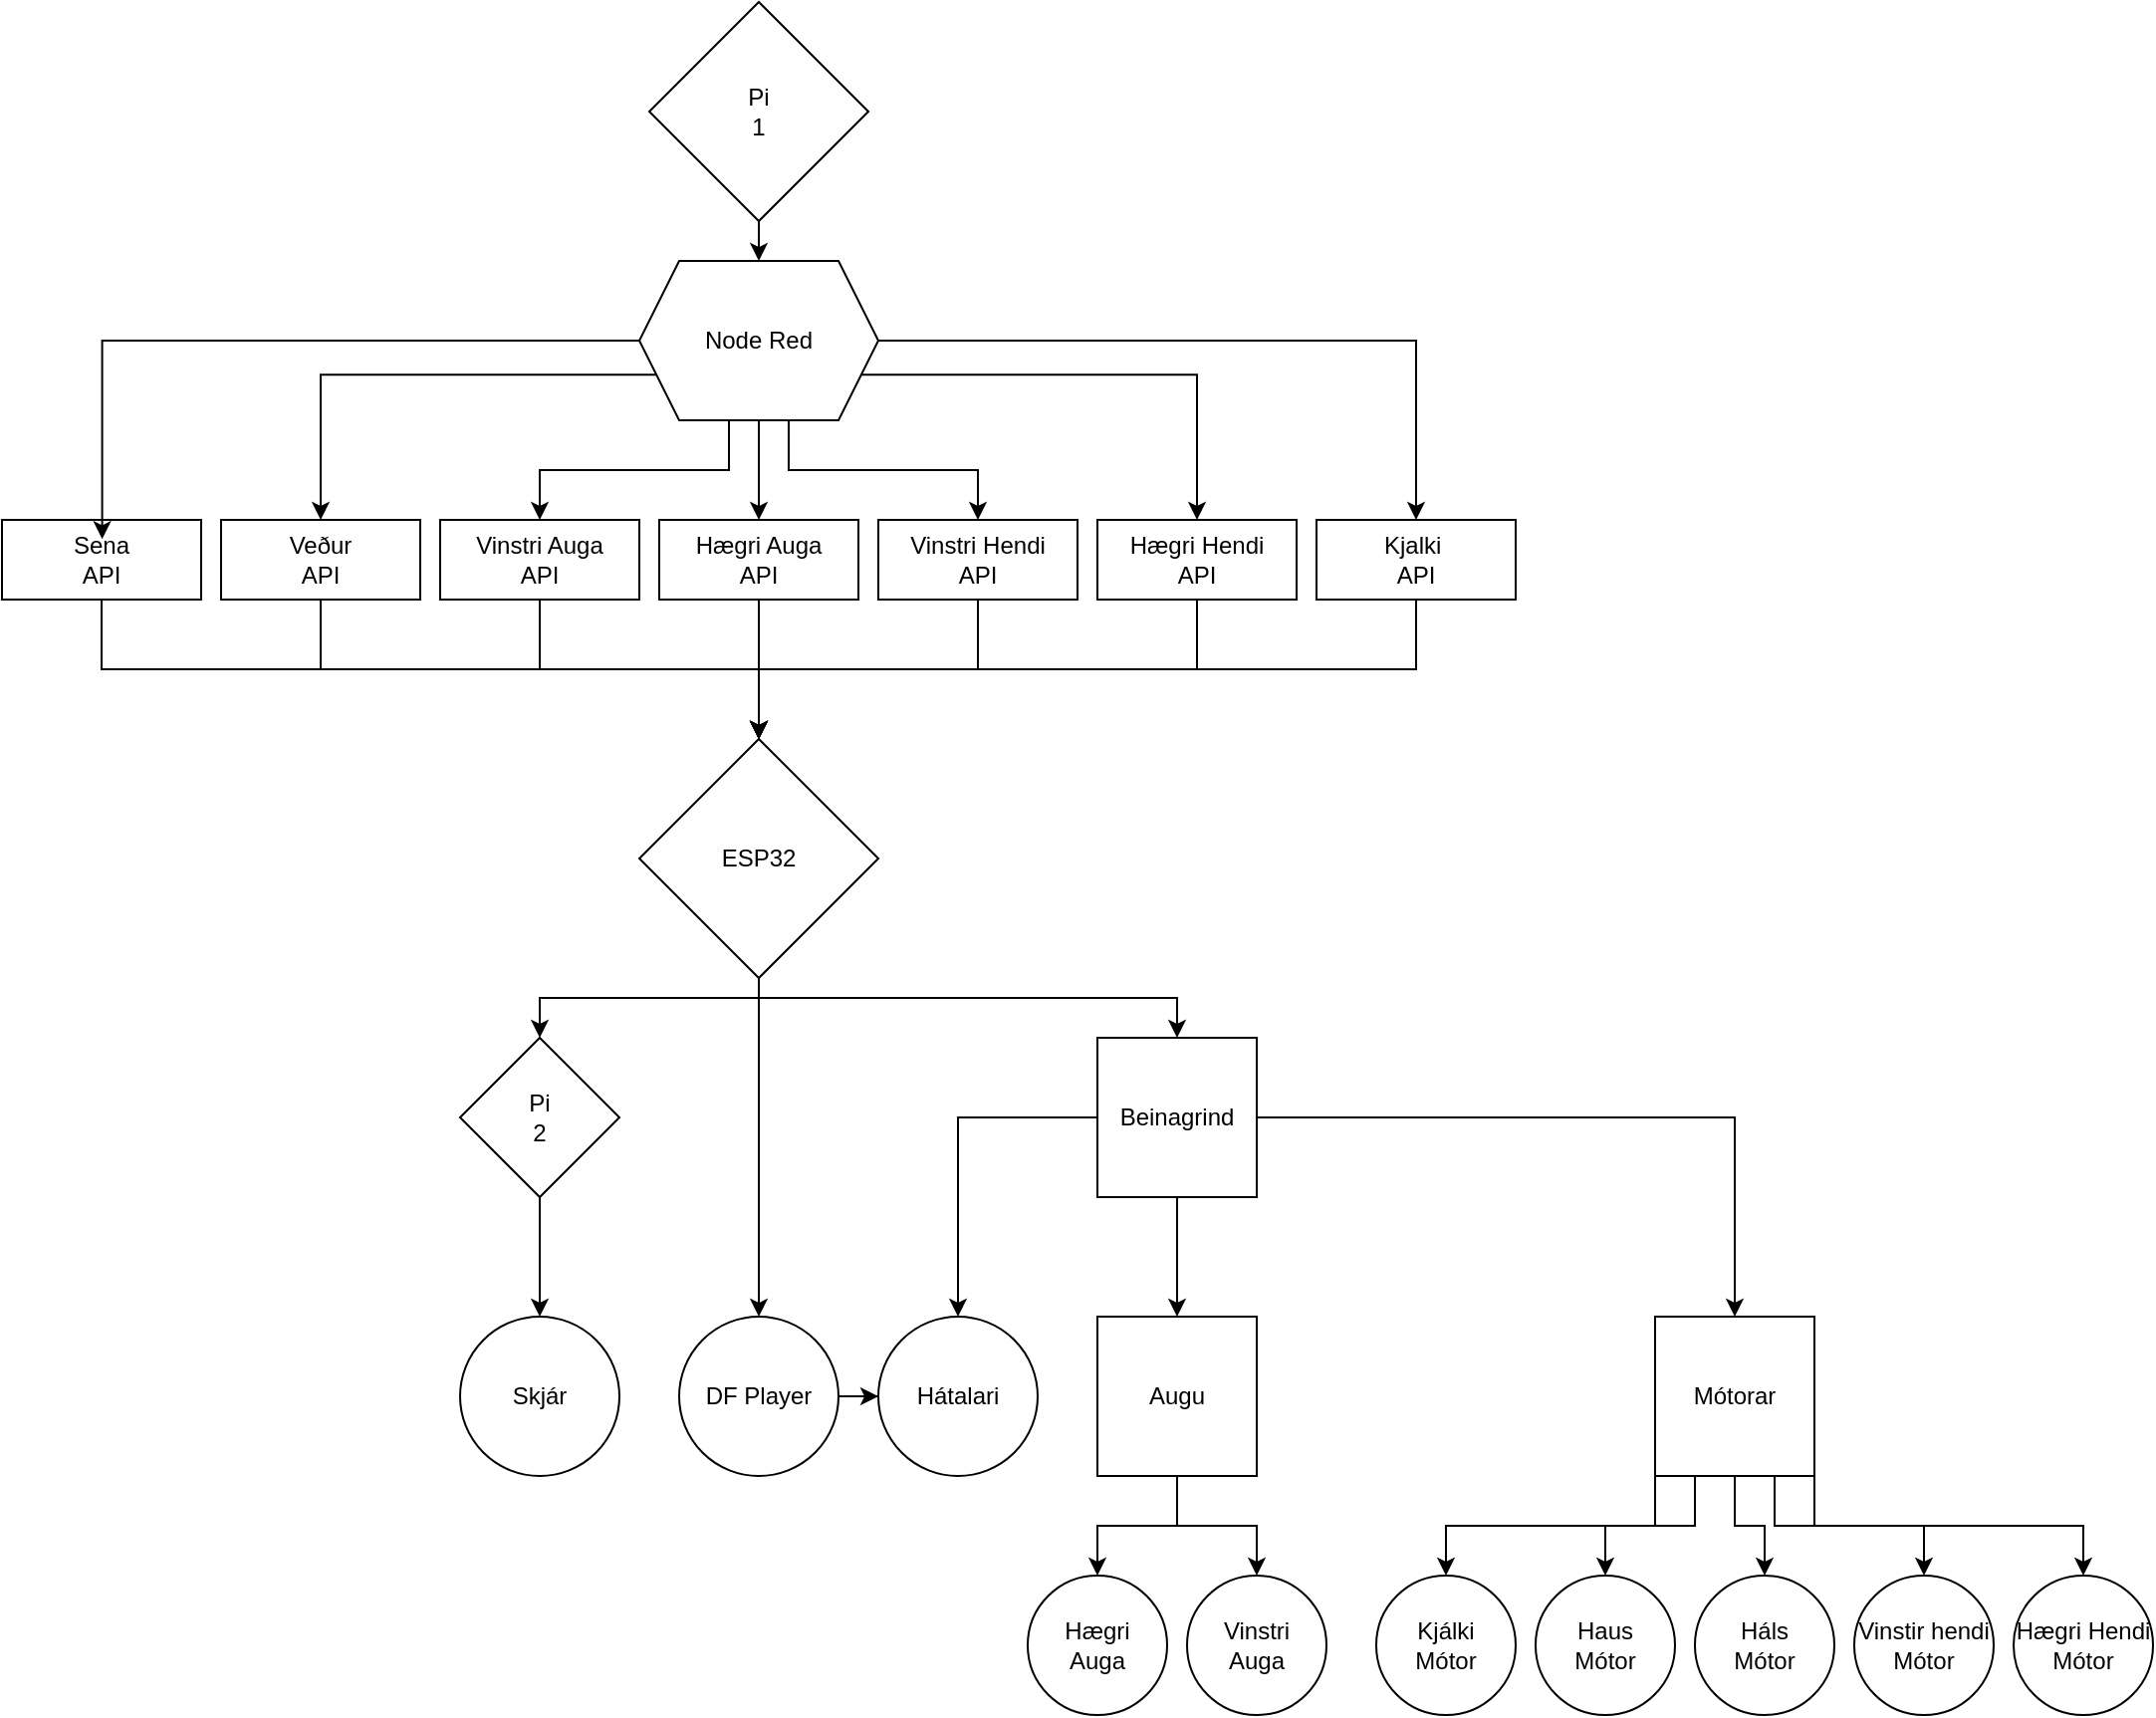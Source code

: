 <mxfile version="25.0.1">
  <diagram name="Page-1" id="iXUCe4zgk1GjdOp_WmeU">
    <mxGraphModel dx="3200" dy="933" grid="1" gridSize="10" guides="1" tooltips="1" connect="1" arrows="1" fold="1" page="1" pageScale="1" pageWidth="850" pageHeight="1100" math="0" shadow="0">
      <root>
        <mxCell id="0" />
        <mxCell id="1" parent="0" />
        <mxCell id="0UzVKWkESzqv4fyD_Wc6-105" style="edgeStyle=orthogonalEdgeStyle;rounded=0;orthogonalLoop=1;jettySize=auto;html=1;exitX=0.5;exitY=1;exitDx=0;exitDy=0;entryX=0.5;entryY=0;entryDx=0;entryDy=0;" edge="1" parent="1" source="0UzVKWkESzqv4fyD_Wc6-19" target="0UzVKWkESzqv4fyD_Wc6-31">
          <mxGeometry relative="1" as="geometry" />
        </mxCell>
        <mxCell id="0UzVKWkESzqv4fyD_Wc6-106" style="edgeStyle=orthogonalEdgeStyle;rounded=0;orthogonalLoop=1;jettySize=auto;html=1;exitX=0.25;exitY=1;exitDx=0;exitDy=0;entryX=0.5;entryY=0;entryDx=0;entryDy=0;" edge="1" parent="1" source="0UzVKWkESzqv4fyD_Wc6-19" target="0UzVKWkESzqv4fyD_Wc6-34">
          <mxGeometry relative="1" as="geometry" />
        </mxCell>
        <mxCell id="0UzVKWkESzqv4fyD_Wc6-107" style="edgeStyle=orthogonalEdgeStyle;rounded=0;orthogonalLoop=1;jettySize=auto;html=1;exitX=0;exitY=1;exitDx=0;exitDy=0;entryX=0.5;entryY=0;entryDx=0;entryDy=0;" edge="1" parent="1" source="0UzVKWkESzqv4fyD_Wc6-19" target="0UzVKWkESzqv4fyD_Wc6-28">
          <mxGeometry relative="1" as="geometry" />
        </mxCell>
        <mxCell id="0UzVKWkESzqv4fyD_Wc6-108" style="edgeStyle=orthogonalEdgeStyle;rounded=0;orthogonalLoop=1;jettySize=auto;html=1;exitX=0.75;exitY=1;exitDx=0;exitDy=0;entryX=0.5;entryY=0;entryDx=0;entryDy=0;" edge="1" parent="1" source="0UzVKWkESzqv4fyD_Wc6-19" target="0UzVKWkESzqv4fyD_Wc6-26">
          <mxGeometry relative="1" as="geometry" />
        </mxCell>
        <mxCell id="0UzVKWkESzqv4fyD_Wc6-109" style="edgeStyle=orthogonalEdgeStyle;rounded=0;orthogonalLoop=1;jettySize=auto;html=1;exitX=1;exitY=1;exitDx=0;exitDy=0;entryX=0.5;entryY=0;entryDx=0;entryDy=0;" edge="1" parent="1" source="0UzVKWkESzqv4fyD_Wc6-19" target="0UzVKWkESzqv4fyD_Wc6-23">
          <mxGeometry relative="1" as="geometry" />
        </mxCell>
        <mxCell id="0UzVKWkESzqv4fyD_Wc6-19" value="Mótorar" style="whiteSpace=wrap;html=1;aspect=fixed;" vertex="1" parent="1">
          <mxGeometry x="-330" y="660" width="80" height="80" as="geometry" />
        </mxCell>
        <mxCell id="0UzVKWkESzqv4fyD_Wc6-96" style="edgeStyle=orthogonalEdgeStyle;rounded=0;orthogonalLoop=1;jettySize=auto;html=1;exitX=0.5;exitY=1;exitDx=0;exitDy=0;entryX=0.5;entryY=0;entryDx=0;entryDy=0;" edge="1" parent="1" source="0UzVKWkESzqv4fyD_Wc6-21" target="0UzVKWkESzqv4fyD_Wc6-95">
          <mxGeometry relative="1" as="geometry">
            <Array as="points">
              <mxPoint x="-780" y="500" />
              <mxPoint x="-890" y="500" />
            </Array>
          </mxGeometry>
        </mxCell>
        <mxCell id="0UzVKWkESzqv4fyD_Wc6-98" style="edgeStyle=orthogonalEdgeStyle;rounded=0;orthogonalLoop=1;jettySize=auto;html=1;exitX=0.5;exitY=1;exitDx=0;exitDy=0;entryX=0.5;entryY=0;entryDx=0;entryDy=0;" edge="1" parent="1" source="0UzVKWkESzqv4fyD_Wc6-21" target="0UzVKWkESzqv4fyD_Wc6-97">
          <mxGeometry relative="1" as="geometry">
            <Array as="points">
              <mxPoint x="-780" y="500" />
              <mxPoint x="-570" y="500" />
            </Array>
          </mxGeometry>
        </mxCell>
        <mxCell id="0UzVKWkESzqv4fyD_Wc6-99" style="edgeStyle=orthogonalEdgeStyle;rounded=0;orthogonalLoop=1;jettySize=auto;html=1;exitX=0.5;exitY=1;exitDx=0;exitDy=0;" edge="1" parent="1" source="0UzVKWkESzqv4fyD_Wc6-21" target="0UzVKWkESzqv4fyD_Wc6-51">
          <mxGeometry relative="1" as="geometry" />
        </mxCell>
        <mxCell id="0UzVKWkESzqv4fyD_Wc6-21" value="ESP32" style="rhombus;whiteSpace=wrap;html=1;" vertex="1" parent="1">
          <mxGeometry x="-840" y="370" width="120" height="120" as="geometry" />
        </mxCell>
        <mxCell id="0UzVKWkESzqv4fyD_Wc6-23" value="Hægri Hendi&lt;div&gt;Mótor&lt;/div&gt;" style="ellipse;whiteSpace=wrap;html=1;aspect=fixed;" vertex="1" parent="1">
          <mxGeometry x="-150" y="790" width="70" height="70" as="geometry" />
        </mxCell>
        <mxCell id="0UzVKWkESzqv4fyD_Wc6-26" value="Vinstir hendi&lt;div&gt;Mótor&lt;/div&gt;" style="ellipse;whiteSpace=wrap;html=1;aspect=fixed;" vertex="1" parent="1">
          <mxGeometry x="-230" y="790" width="70" height="70" as="geometry" />
        </mxCell>
        <mxCell id="0UzVKWkESzqv4fyD_Wc6-28" value="Kjálki&lt;div&gt;Mótor&lt;/div&gt;" style="ellipse;whiteSpace=wrap;html=1;aspect=fixed;" vertex="1" parent="1">
          <mxGeometry x="-470" y="790" width="70" height="70" as="geometry" />
        </mxCell>
        <mxCell id="0UzVKWkESzqv4fyD_Wc6-31" value="Háls&lt;div&gt;Mótor&lt;/div&gt;" style="ellipse;whiteSpace=wrap;html=1;aspect=fixed;" vertex="1" parent="1">
          <mxGeometry x="-310" y="790" width="70" height="70" as="geometry" />
        </mxCell>
        <mxCell id="0UzVKWkESzqv4fyD_Wc6-34" value="Haus&lt;div&gt;Mótor&lt;/div&gt;" style="ellipse;whiteSpace=wrap;html=1;aspect=fixed;" vertex="1" parent="1">
          <mxGeometry x="-390" y="790" width="70" height="70" as="geometry" />
        </mxCell>
        <mxCell id="0UzVKWkESzqv4fyD_Wc6-101" style="edgeStyle=orthogonalEdgeStyle;rounded=0;orthogonalLoop=1;jettySize=auto;html=1;exitX=0.5;exitY=1;exitDx=0;exitDy=0;entryX=0.5;entryY=0;entryDx=0;entryDy=0;" edge="1" parent="1" source="0UzVKWkESzqv4fyD_Wc6-44" target="0UzVKWkESzqv4fyD_Wc6-47">
          <mxGeometry relative="1" as="geometry" />
        </mxCell>
        <mxCell id="0UzVKWkESzqv4fyD_Wc6-102" style="edgeStyle=orthogonalEdgeStyle;rounded=0;orthogonalLoop=1;jettySize=auto;html=1;exitX=0.5;exitY=1;exitDx=0;exitDy=0;entryX=0.5;entryY=0;entryDx=0;entryDy=0;" edge="1" parent="1" source="0UzVKWkESzqv4fyD_Wc6-44" target="0UzVKWkESzqv4fyD_Wc6-49">
          <mxGeometry relative="1" as="geometry" />
        </mxCell>
        <mxCell id="0UzVKWkESzqv4fyD_Wc6-44" value="Augu" style="whiteSpace=wrap;html=1;aspect=fixed;" vertex="1" parent="1">
          <mxGeometry x="-610" y="660" width="80" height="80" as="geometry" />
        </mxCell>
        <mxCell id="0UzVKWkESzqv4fyD_Wc6-47" value="Hægri&lt;div&gt;Auga&lt;/div&gt;" style="ellipse;whiteSpace=wrap;html=1;aspect=fixed;" vertex="1" parent="1">
          <mxGeometry x="-645" y="790" width="70" height="70" as="geometry" />
        </mxCell>
        <mxCell id="0UzVKWkESzqv4fyD_Wc6-49" value="Vinstri&lt;div&gt;Auga&lt;/div&gt;" style="ellipse;whiteSpace=wrap;html=1;aspect=fixed;" vertex="1" parent="1">
          <mxGeometry x="-565" y="790" width="70" height="70" as="geometry" />
        </mxCell>
        <mxCell id="0UzVKWkESzqv4fyD_Wc6-54" value="" style="edgeStyle=orthogonalEdgeStyle;rounded=0;orthogonalLoop=1;jettySize=auto;html=1;" edge="1" parent="1" source="0UzVKWkESzqv4fyD_Wc6-51" target="0UzVKWkESzqv4fyD_Wc6-52">
          <mxGeometry relative="1" as="geometry" />
        </mxCell>
        <mxCell id="0UzVKWkESzqv4fyD_Wc6-51" value="DF Player" style="ellipse;whiteSpace=wrap;html=1;aspect=fixed;" vertex="1" parent="1">
          <mxGeometry x="-820" y="660" width="80" height="80" as="geometry" />
        </mxCell>
        <mxCell id="0UzVKWkESzqv4fyD_Wc6-52" value="Hátalari" style="ellipse;whiteSpace=wrap;html=1;aspect=fixed;" vertex="1" parent="1">
          <mxGeometry x="-720" y="660" width="80" height="80" as="geometry" />
        </mxCell>
        <mxCell id="0UzVKWkESzqv4fyD_Wc6-76" style="edgeStyle=orthogonalEdgeStyle;rounded=0;orthogonalLoop=1;jettySize=auto;html=1;exitX=0.5;exitY=1;exitDx=0;exitDy=0;entryX=0.5;entryY=0;entryDx=0;entryDy=0;" edge="1" parent="1" source="0UzVKWkESzqv4fyD_Wc6-84" target="0UzVKWkESzqv4fyD_Wc6-64">
          <mxGeometry relative="1" as="geometry">
            <mxPoint x="-780" y="370" as="sourcePoint" />
          </mxGeometry>
        </mxCell>
        <mxCell id="0UzVKWkESzqv4fyD_Wc6-77" style="edgeStyle=orthogonalEdgeStyle;rounded=0;orthogonalLoop=1;jettySize=auto;html=1;exitX=0.625;exitY=1;exitDx=0;exitDy=0;entryX=0.5;entryY=0;entryDx=0;entryDy=0;" edge="1" parent="1" source="0UzVKWkESzqv4fyD_Wc6-84" target="0UzVKWkESzqv4fyD_Wc6-65">
          <mxGeometry relative="1" as="geometry">
            <mxPoint x="-750" y="340" as="sourcePoint" />
          </mxGeometry>
        </mxCell>
        <mxCell id="0UzVKWkESzqv4fyD_Wc6-78" style="edgeStyle=orthogonalEdgeStyle;rounded=0;orthogonalLoop=1;jettySize=auto;html=1;exitX=1;exitY=0.75;exitDx=0;exitDy=0;entryX=0.5;entryY=0;entryDx=0;entryDy=0;" edge="1" parent="1" source="0UzVKWkESzqv4fyD_Wc6-84" target="0UzVKWkESzqv4fyD_Wc6-66">
          <mxGeometry relative="1" as="geometry">
            <mxPoint x="-720" y="310" as="sourcePoint" />
          </mxGeometry>
        </mxCell>
        <mxCell id="0UzVKWkESzqv4fyD_Wc6-79" style="edgeStyle=orthogonalEdgeStyle;rounded=0;orthogonalLoop=1;jettySize=auto;html=1;exitX=1;exitY=0.5;exitDx=0;exitDy=0;entryX=0.5;entryY=0;entryDx=0;entryDy=0;" edge="1" parent="1" source="0UzVKWkESzqv4fyD_Wc6-84" target="0UzVKWkESzqv4fyD_Wc6-62">
          <mxGeometry relative="1" as="geometry">
            <mxPoint x="-750" y="280" as="sourcePoint" />
          </mxGeometry>
        </mxCell>
        <mxCell id="0UzVKWkESzqv4fyD_Wc6-80" style="edgeStyle=orthogonalEdgeStyle;rounded=0;orthogonalLoop=1;jettySize=auto;html=1;exitX=0.375;exitY=1;exitDx=0;exitDy=0;entryX=0.5;entryY=0;entryDx=0;entryDy=0;" edge="1" parent="1" source="0UzVKWkESzqv4fyD_Wc6-84" target="0UzVKWkESzqv4fyD_Wc6-68">
          <mxGeometry relative="1" as="geometry">
            <mxPoint x="-810" y="340" as="sourcePoint" />
          </mxGeometry>
        </mxCell>
        <mxCell id="0UzVKWkESzqv4fyD_Wc6-81" style="edgeStyle=orthogonalEdgeStyle;rounded=0;orthogonalLoop=1;jettySize=auto;html=1;exitX=0;exitY=0.75;exitDx=0;exitDy=0;entryX=0.5;entryY=0;entryDx=0;entryDy=0;" edge="1" parent="1" source="0UzVKWkESzqv4fyD_Wc6-84" target="0UzVKWkESzqv4fyD_Wc6-75">
          <mxGeometry relative="1" as="geometry">
            <mxPoint x="-840" y="310" as="sourcePoint" />
          </mxGeometry>
        </mxCell>
        <mxCell id="0UzVKWkESzqv4fyD_Wc6-92" style="edgeStyle=orthogonalEdgeStyle;rounded=0;orthogonalLoop=1;jettySize=auto;html=1;exitX=0.5;exitY=1;exitDx=0;exitDy=0;entryX=0.5;entryY=0;entryDx=0;entryDy=0;" edge="1" parent="1" source="0UzVKWkESzqv4fyD_Wc6-62" target="0UzVKWkESzqv4fyD_Wc6-21">
          <mxGeometry relative="1" as="geometry" />
        </mxCell>
        <mxCell id="0UzVKWkESzqv4fyD_Wc6-62" value="Kjalki&amp;nbsp;&lt;div&gt;API&lt;/div&gt;" style="rounded=0;whiteSpace=wrap;html=1;" vertex="1" parent="1">
          <mxGeometry x="-500" y="260" width="100" height="40" as="geometry" />
        </mxCell>
        <mxCell id="0UzVKWkESzqv4fyD_Wc6-88" style="edgeStyle=orthogonalEdgeStyle;rounded=0;orthogonalLoop=1;jettySize=auto;html=1;exitX=0.5;exitY=1;exitDx=0;exitDy=0;entryX=0.5;entryY=0;entryDx=0;entryDy=0;" edge="1" parent="1" source="0UzVKWkESzqv4fyD_Wc6-64" target="0UzVKWkESzqv4fyD_Wc6-21">
          <mxGeometry relative="1" as="geometry">
            <mxPoint x="-550" y="390" as="targetPoint" />
          </mxGeometry>
        </mxCell>
        <mxCell id="0UzVKWkESzqv4fyD_Wc6-64" value="Hægri Auga&lt;div&gt;API&lt;/div&gt;" style="rounded=0;whiteSpace=wrap;html=1;" vertex="1" parent="1">
          <mxGeometry x="-830" y="260" width="100" height="40" as="geometry" />
        </mxCell>
        <mxCell id="0UzVKWkESzqv4fyD_Wc6-89" style="edgeStyle=orthogonalEdgeStyle;rounded=0;orthogonalLoop=1;jettySize=auto;html=1;exitX=0.5;exitY=1;exitDx=0;exitDy=0;entryX=0.5;entryY=0;entryDx=0;entryDy=0;" edge="1" parent="1" source="0UzVKWkESzqv4fyD_Wc6-65" target="0UzVKWkESzqv4fyD_Wc6-21">
          <mxGeometry relative="1" as="geometry" />
        </mxCell>
        <mxCell id="0UzVKWkESzqv4fyD_Wc6-65" value="Vinstri Hendi&lt;div&gt;API&lt;/div&gt;" style="rounded=0;whiteSpace=wrap;html=1;direction=east;" vertex="1" parent="1">
          <mxGeometry x="-720" y="260" width="100" height="40" as="geometry" />
        </mxCell>
        <mxCell id="0UzVKWkESzqv4fyD_Wc6-90" style="edgeStyle=orthogonalEdgeStyle;rounded=0;orthogonalLoop=1;jettySize=auto;html=1;exitX=0.5;exitY=1;exitDx=0;exitDy=0;entryX=0.5;entryY=0;entryDx=0;entryDy=0;" edge="1" parent="1" source="0UzVKWkESzqv4fyD_Wc6-66" target="0UzVKWkESzqv4fyD_Wc6-21">
          <mxGeometry relative="1" as="geometry">
            <mxPoint x="-550" y="390" as="targetPoint" />
          </mxGeometry>
        </mxCell>
        <mxCell id="0UzVKWkESzqv4fyD_Wc6-66" value="Hægri Hendi&lt;div&gt;API&lt;/div&gt;" style="rounded=0;whiteSpace=wrap;html=1;" vertex="1" parent="1">
          <mxGeometry x="-610" y="260" width="100" height="40" as="geometry" />
        </mxCell>
        <mxCell id="0UzVKWkESzqv4fyD_Wc6-87" style="edgeStyle=orthogonalEdgeStyle;rounded=0;orthogonalLoop=1;jettySize=auto;html=1;exitX=0.5;exitY=1;exitDx=0;exitDy=0;entryX=0.5;entryY=0;entryDx=0;entryDy=0;" edge="1" parent="1" source="0UzVKWkESzqv4fyD_Wc6-68" target="0UzVKWkESzqv4fyD_Wc6-21">
          <mxGeometry relative="1" as="geometry" />
        </mxCell>
        <mxCell id="0UzVKWkESzqv4fyD_Wc6-68" value="Vinstri Auga&lt;div&gt;API&lt;/div&gt;" style="rounded=0;whiteSpace=wrap;html=1;" vertex="1" parent="1">
          <mxGeometry x="-940" y="260" width="100" height="40" as="geometry" />
        </mxCell>
        <mxCell id="0UzVKWkESzqv4fyD_Wc6-94" style="edgeStyle=orthogonalEdgeStyle;rounded=0;orthogonalLoop=1;jettySize=auto;html=1;exitX=0.5;exitY=1;exitDx=0;exitDy=0;entryX=0.5;entryY=0;entryDx=0;entryDy=0;" edge="1" parent="1" source="0UzVKWkESzqv4fyD_Wc6-74" target="0UzVKWkESzqv4fyD_Wc6-21">
          <mxGeometry relative="1" as="geometry">
            <mxPoint x="-800" y="470" as="targetPoint" />
          </mxGeometry>
        </mxCell>
        <mxCell id="0UzVKWkESzqv4fyD_Wc6-74" value="Sena&lt;div&gt;API&lt;/div&gt;" style="rounded=0;whiteSpace=wrap;html=1;" vertex="1" parent="1">
          <mxGeometry x="-1160" y="260" width="100" height="40" as="geometry" />
        </mxCell>
        <mxCell id="0UzVKWkESzqv4fyD_Wc6-93" style="edgeStyle=orthogonalEdgeStyle;rounded=0;orthogonalLoop=1;jettySize=auto;html=1;exitX=0.5;exitY=1;exitDx=0;exitDy=0;entryX=0.5;entryY=0;entryDx=0;entryDy=0;" edge="1" parent="1" source="0UzVKWkESzqv4fyD_Wc6-75" target="0UzVKWkESzqv4fyD_Wc6-21">
          <mxGeometry relative="1" as="geometry" />
        </mxCell>
        <mxCell id="0UzVKWkESzqv4fyD_Wc6-75" value="Veður&lt;div&gt;API&lt;/div&gt;" style="rounded=0;whiteSpace=wrap;html=1;" vertex="1" parent="1">
          <mxGeometry x="-1050" y="260" width="100" height="40" as="geometry" />
        </mxCell>
        <mxCell id="0UzVKWkESzqv4fyD_Wc6-82" style="edgeStyle=orthogonalEdgeStyle;rounded=0;orthogonalLoop=1;jettySize=auto;html=1;exitX=0;exitY=0.5;exitDx=0;exitDy=0;entryX=0.503;entryY=0.241;entryDx=0;entryDy=0;entryPerimeter=0;" edge="1" parent="1" source="0UzVKWkESzqv4fyD_Wc6-84" target="0UzVKWkESzqv4fyD_Wc6-74">
          <mxGeometry relative="1" as="geometry">
            <mxPoint x="-810" y="280" as="sourcePoint" />
          </mxGeometry>
        </mxCell>
        <mxCell id="0UzVKWkESzqv4fyD_Wc6-84" value="Node Red" style="shape=hexagon;perimeter=hexagonPerimeter2;whiteSpace=wrap;html=1;fixedSize=1;" vertex="1" parent="1">
          <mxGeometry x="-840" y="130" width="120" height="80" as="geometry" />
        </mxCell>
        <mxCell id="0UzVKWkESzqv4fyD_Wc6-86" style="edgeStyle=orthogonalEdgeStyle;rounded=0;orthogonalLoop=1;jettySize=auto;html=1;exitX=0.5;exitY=1;exitDx=0;exitDy=0;entryX=0.5;entryY=0;entryDx=0;entryDy=0;" edge="1" parent="1" source="0UzVKWkESzqv4fyD_Wc6-85" target="0UzVKWkESzqv4fyD_Wc6-84">
          <mxGeometry relative="1" as="geometry" />
        </mxCell>
        <mxCell id="0UzVKWkESzqv4fyD_Wc6-85" value="&lt;div&gt;Pi&lt;/div&gt;&lt;div&gt;1&lt;/div&gt;" style="rhombus;whiteSpace=wrap;html=1;" vertex="1" parent="1">
          <mxGeometry x="-835" width="110" height="110" as="geometry" />
        </mxCell>
        <mxCell id="0UzVKWkESzqv4fyD_Wc6-111" style="edgeStyle=orthogonalEdgeStyle;rounded=0;orthogonalLoop=1;jettySize=auto;html=1;exitX=0.5;exitY=1;exitDx=0;exitDy=0;entryX=0.5;entryY=0;entryDx=0;entryDy=0;" edge="1" parent="1" source="0UzVKWkESzqv4fyD_Wc6-95" target="0UzVKWkESzqv4fyD_Wc6-110">
          <mxGeometry relative="1" as="geometry" />
        </mxCell>
        <mxCell id="0UzVKWkESzqv4fyD_Wc6-95" value="Pi&lt;div&gt;2&lt;/div&gt;" style="rhombus;whiteSpace=wrap;html=1;" vertex="1" parent="1">
          <mxGeometry x="-930" y="520" width="80" height="80" as="geometry" />
        </mxCell>
        <mxCell id="0UzVKWkESzqv4fyD_Wc6-103" style="edgeStyle=orthogonalEdgeStyle;rounded=0;orthogonalLoop=1;jettySize=auto;html=1;exitX=0;exitY=0.5;exitDx=0;exitDy=0;entryX=0.5;entryY=0;entryDx=0;entryDy=0;" edge="1" parent="1" source="0UzVKWkESzqv4fyD_Wc6-97" target="0UzVKWkESzqv4fyD_Wc6-52">
          <mxGeometry relative="1" as="geometry" />
        </mxCell>
        <mxCell id="0UzVKWkESzqv4fyD_Wc6-104" style="edgeStyle=orthogonalEdgeStyle;rounded=0;orthogonalLoop=1;jettySize=auto;html=1;exitX=0.5;exitY=1;exitDx=0;exitDy=0;entryX=0.5;entryY=0;entryDx=0;entryDy=0;" edge="1" parent="1" source="0UzVKWkESzqv4fyD_Wc6-97" target="0UzVKWkESzqv4fyD_Wc6-44">
          <mxGeometry relative="1" as="geometry" />
        </mxCell>
        <mxCell id="0UzVKWkESzqv4fyD_Wc6-112" style="edgeStyle=orthogonalEdgeStyle;rounded=0;orthogonalLoop=1;jettySize=auto;html=1;exitX=1;exitY=0.5;exitDx=0;exitDy=0;entryX=0.5;entryY=0;entryDx=0;entryDy=0;" edge="1" parent="1" source="0UzVKWkESzqv4fyD_Wc6-97" target="0UzVKWkESzqv4fyD_Wc6-19">
          <mxGeometry relative="1" as="geometry" />
        </mxCell>
        <mxCell id="0UzVKWkESzqv4fyD_Wc6-97" value="Beinagrind" style="whiteSpace=wrap;html=1;aspect=fixed;" vertex="1" parent="1">
          <mxGeometry x="-610" y="520" width="80" height="80" as="geometry" />
        </mxCell>
        <mxCell id="0UzVKWkESzqv4fyD_Wc6-110" value="Skjár" style="ellipse;whiteSpace=wrap;html=1;aspect=fixed;" vertex="1" parent="1">
          <mxGeometry x="-930" y="660" width="80" height="80" as="geometry" />
        </mxCell>
      </root>
    </mxGraphModel>
  </diagram>
</mxfile>
